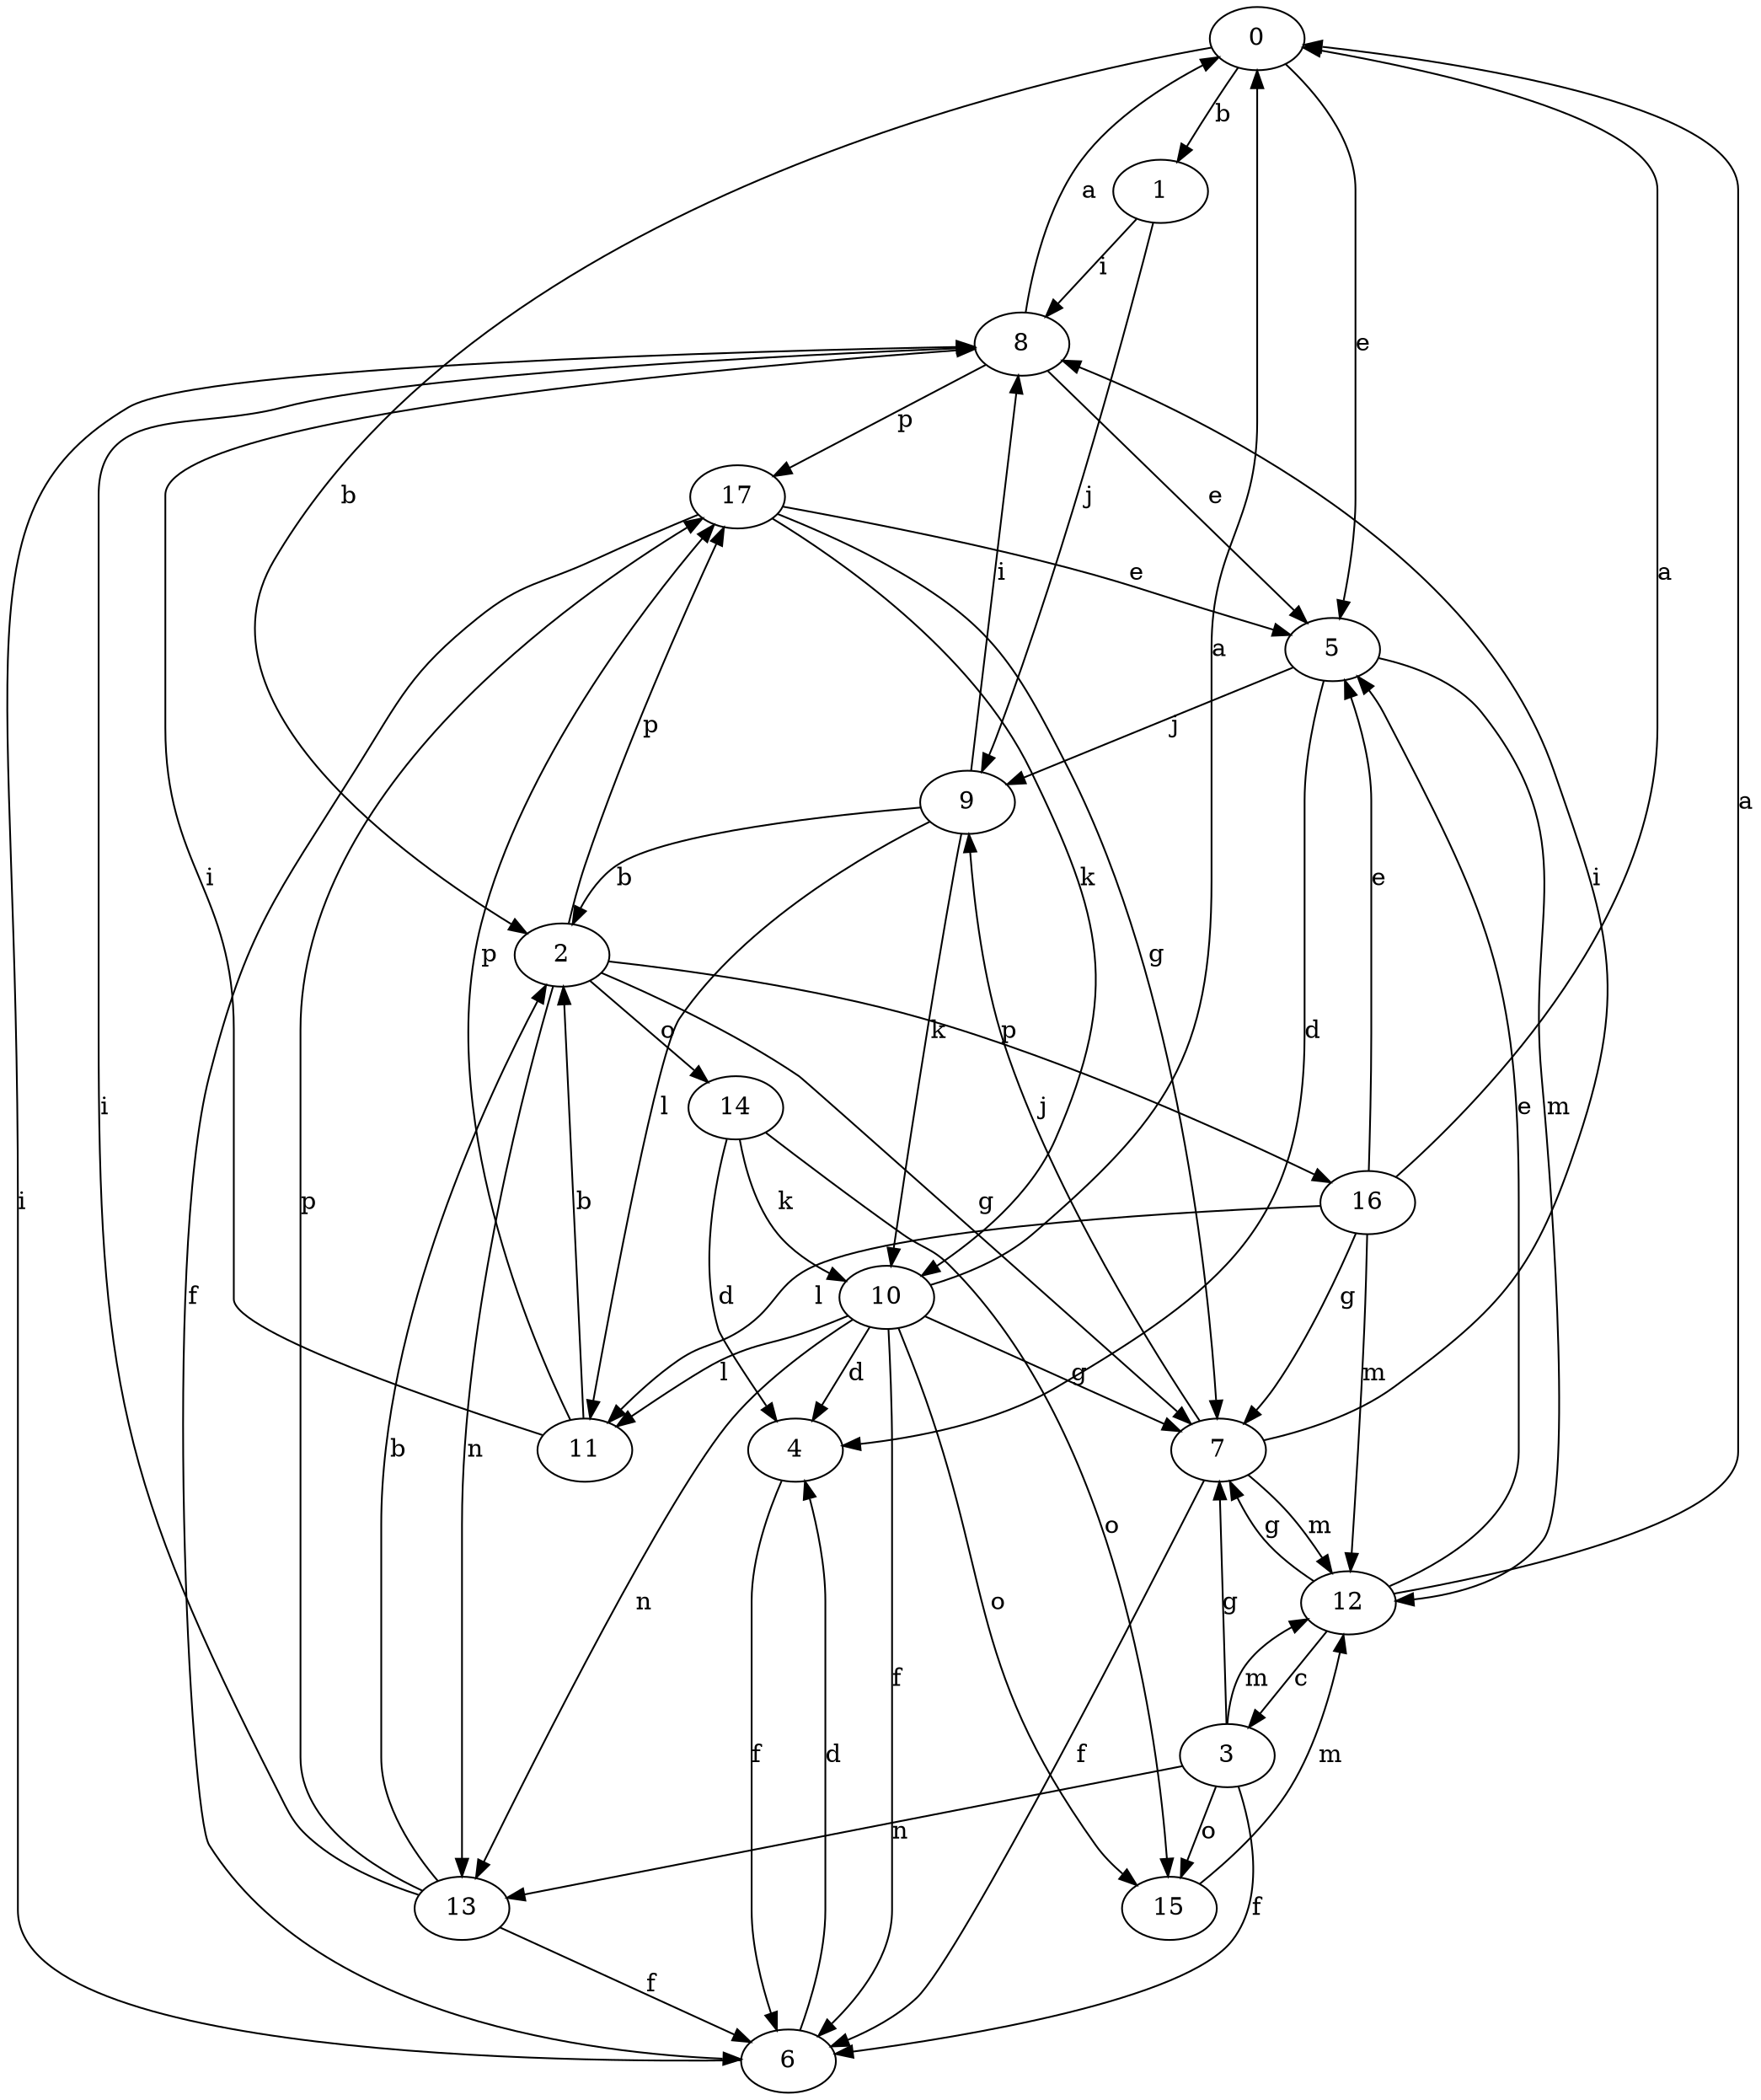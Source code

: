 strict digraph  {
0;
1;
2;
3;
4;
5;
6;
7;
8;
9;
10;
11;
12;
13;
14;
15;
16;
17;
0 -> 1  [label=b];
0 -> 2  [label=b];
0 -> 5  [label=e];
1 -> 8  [label=i];
1 -> 9  [label=j];
2 -> 7  [label=g];
2 -> 13  [label=n];
2 -> 14  [label=o];
2 -> 16  [label=p];
2 -> 17  [label=p];
3 -> 6  [label=f];
3 -> 7  [label=g];
3 -> 12  [label=m];
3 -> 13  [label=n];
3 -> 15  [label=o];
4 -> 6  [label=f];
5 -> 4  [label=d];
5 -> 9  [label=j];
5 -> 12  [label=m];
6 -> 4  [label=d];
6 -> 8  [label=i];
7 -> 6  [label=f];
7 -> 8  [label=i];
7 -> 9  [label=j];
7 -> 12  [label=m];
8 -> 0  [label=a];
8 -> 5  [label=e];
8 -> 17  [label=p];
9 -> 2  [label=b];
9 -> 8  [label=i];
9 -> 10  [label=k];
9 -> 11  [label=l];
10 -> 0  [label=a];
10 -> 4  [label=d];
10 -> 6  [label=f];
10 -> 7  [label=g];
10 -> 11  [label=l];
10 -> 13  [label=n];
10 -> 15  [label=o];
11 -> 2  [label=b];
11 -> 8  [label=i];
11 -> 17  [label=p];
12 -> 0  [label=a];
12 -> 3  [label=c];
12 -> 5  [label=e];
12 -> 7  [label=g];
13 -> 2  [label=b];
13 -> 6  [label=f];
13 -> 8  [label=i];
13 -> 17  [label=p];
14 -> 4  [label=d];
14 -> 10  [label=k];
14 -> 15  [label=o];
15 -> 12  [label=m];
16 -> 0  [label=a];
16 -> 5  [label=e];
16 -> 7  [label=g];
16 -> 11  [label=l];
16 -> 12  [label=m];
17 -> 5  [label=e];
17 -> 6  [label=f];
17 -> 7  [label=g];
17 -> 10  [label=k];
}
